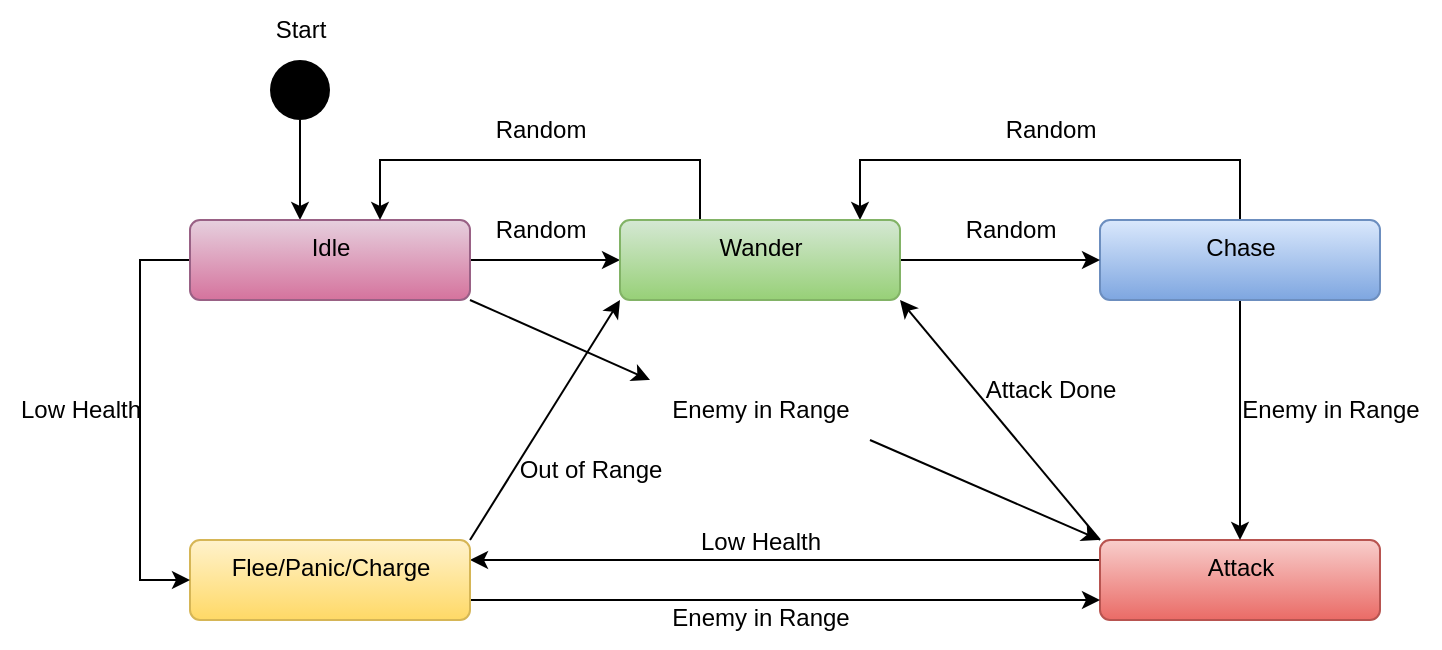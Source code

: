 <mxfile version="22.1.4" type="device">
  <diagram id="f4Gl0dAUy7yd1xJlSKpv" name="Page-1">
    <mxGraphModel dx="989" dy="546" grid="1" gridSize="10" guides="1" tooltips="1" connect="1" arrows="1" fold="1" page="1" pageScale="1" pageWidth="850" pageHeight="1100" math="0" shadow="0">
      <root>
        <mxCell id="0" />
        <mxCell id="1" parent="0" />
        <mxCell id="NaqIgWOicLPy-wjF47I--4" value="Start" style="text;html=1;align=center;verticalAlign=middle;resizable=0;points=[];autosize=1;strokeColor=none;fillColor=none;" parent="1" vertex="1">
          <mxGeometry x="215" y="90" width="50" height="30" as="geometry" />
        </mxCell>
        <mxCell id="NaqIgWOicLPy-wjF47I--11" style="edgeStyle=orthogonalEdgeStyle;rounded=0;orthogonalLoop=1;jettySize=auto;html=1;" parent="1" source="NaqIgWOicLPy-wjF47I--5" target="NaqIgWOicLPy-wjF47I--10" edge="1">
          <mxGeometry relative="1" as="geometry">
            <Array as="points">
              <mxPoint x="240" y="170" />
              <mxPoint x="240" y="170" />
            </Array>
          </mxGeometry>
        </mxCell>
        <mxCell id="NaqIgWOicLPy-wjF47I--5" value="" style="ellipse;fillColor=#000000;strokeColor=none;" parent="1" vertex="1">
          <mxGeometry x="225" y="120" width="30" height="30" as="geometry" />
        </mxCell>
        <mxCell id="NaqIgWOicLPy-wjF47I--14" style="edgeStyle=orthogonalEdgeStyle;rounded=0;orthogonalLoop=1;jettySize=auto;html=1;" parent="1" source="NaqIgWOicLPy-wjF47I--7" target="NaqIgWOicLPy-wjF47I--9" edge="1">
          <mxGeometry relative="1" as="geometry">
            <mxPoint x="565" y="380.0" as="targetPoint" />
            <Array as="points">
              <mxPoint x="450" y="370" />
              <mxPoint x="450" y="370" />
            </Array>
          </mxGeometry>
        </mxCell>
        <mxCell id="NaqIgWOicLPy-wjF47I--17" style="rounded=0;orthogonalLoop=1;jettySize=auto;html=1;exitX=0;exitY=0;exitDx=0;exitDy=0;entryX=1;entryY=1;entryDx=0;entryDy=0;" parent="1" source="NaqIgWOicLPy-wjF47I--7" target="_odTXbUm0YEnXcsqQxw--1" edge="1">
          <mxGeometry relative="1" as="geometry">
            <mxPoint x="560" y="280" as="targetPoint" />
          </mxGeometry>
        </mxCell>
        <mxCell id="NaqIgWOicLPy-wjF47I--7" value="Attack" style="html=1;align=center;verticalAlign=top;rounded=1;absoluteArcSize=1;arcSize=10;dashed=0;fillColor=#f8cecc;gradientColor=#ea6b66;strokeColor=#b85450;" parent="1" vertex="1">
          <mxGeometry x="640" y="360" width="140" height="40" as="geometry" />
        </mxCell>
        <mxCell id="NaqIgWOicLPy-wjF47I--13" style="edgeStyle=orthogonalEdgeStyle;rounded=0;orthogonalLoop=1;jettySize=auto;html=1;" parent="1" source="NaqIgWOicLPy-wjF47I--8" target="NaqIgWOicLPy-wjF47I--7" edge="1">
          <mxGeometry relative="1" as="geometry" />
        </mxCell>
        <mxCell id="NaqIgWOicLPy-wjF47I--21" style="edgeStyle=orthogonalEdgeStyle;rounded=0;orthogonalLoop=1;jettySize=auto;html=1;" parent="1" source="NaqIgWOicLPy-wjF47I--8" target="_odTXbUm0YEnXcsqQxw--1" edge="1">
          <mxGeometry relative="1" as="geometry">
            <Array as="points">
              <mxPoint x="710" y="170" />
              <mxPoint x="520" y="170" />
            </Array>
            <mxPoint x="520.034" y="200" as="targetPoint" />
          </mxGeometry>
        </mxCell>
        <mxCell id="NaqIgWOicLPy-wjF47I--8" value="Chase" style="html=1;align=center;verticalAlign=top;rounded=1;absoluteArcSize=1;arcSize=10;dashed=0;fillColor=#dae8fc;gradientColor=#7ea6e0;strokeColor=#6c8ebf;" parent="1" vertex="1">
          <mxGeometry x="640" y="200" width="140" height="40" as="geometry" />
        </mxCell>
        <mxCell id="_odTXbUm0YEnXcsqQxw--6" style="rounded=0;orthogonalLoop=1;jettySize=auto;html=1;exitX=1;exitY=0;exitDx=0;exitDy=0;entryX=0;entryY=1;entryDx=0;entryDy=0;" edge="1" parent="1" source="NaqIgWOicLPy-wjF47I--9" target="_odTXbUm0YEnXcsqQxw--1">
          <mxGeometry relative="1" as="geometry" />
        </mxCell>
        <mxCell id="_odTXbUm0YEnXcsqQxw--8" style="edgeStyle=orthogonalEdgeStyle;rounded=0;orthogonalLoop=1;jettySize=auto;html=1;" edge="1" parent="1" source="NaqIgWOicLPy-wjF47I--9" target="NaqIgWOicLPy-wjF47I--7">
          <mxGeometry relative="1" as="geometry">
            <Array as="points">
              <mxPoint x="480" y="390" />
              <mxPoint x="480" y="390" />
            </Array>
          </mxGeometry>
        </mxCell>
        <mxCell id="NaqIgWOicLPy-wjF47I--9" value="Flee/Panic/Charge" style="html=1;align=center;verticalAlign=top;rounded=1;absoluteArcSize=1;arcSize=10;dashed=0;fillColor=#fff2cc;gradientColor=#ffd966;strokeColor=#d6b656;" parent="1" vertex="1">
          <mxGeometry x="185" y="360" width="140" height="40" as="geometry" />
        </mxCell>
        <mxCell id="NaqIgWOicLPy-wjF47I--12" style="edgeStyle=orthogonalEdgeStyle;rounded=0;orthogonalLoop=1;jettySize=auto;html=1;exitX=1;exitY=0.5;exitDx=0;exitDy=0;" parent="1" source="_odTXbUm0YEnXcsqQxw--1" target="NaqIgWOicLPy-wjF47I--8" edge="1">
          <mxGeometry relative="1" as="geometry">
            <mxPoint x="565" y="220" as="sourcePoint" />
          </mxGeometry>
        </mxCell>
        <mxCell id="NaqIgWOicLPy-wjF47I--20" style="edgeStyle=orthogonalEdgeStyle;rounded=0;orthogonalLoop=1;jettySize=auto;html=1;entryX=0;entryY=0.5;entryDx=0;entryDy=0;" parent="1" source="NaqIgWOicLPy-wjF47I--10" target="NaqIgWOicLPy-wjF47I--9" edge="1">
          <mxGeometry relative="1" as="geometry">
            <Array as="points">
              <mxPoint x="160" y="220" />
              <mxPoint x="160" y="380" />
            </Array>
          </mxGeometry>
        </mxCell>
        <mxCell id="_odTXbUm0YEnXcsqQxw--2" style="edgeStyle=orthogonalEdgeStyle;rounded=0;orthogonalLoop=1;jettySize=auto;html=1;" edge="1" parent="1" source="NaqIgWOicLPy-wjF47I--10" target="_odTXbUm0YEnXcsqQxw--1">
          <mxGeometry relative="1" as="geometry" />
        </mxCell>
        <mxCell id="_odTXbUm0YEnXcsqQxw--7" style="rounded=0;orthogonalLoop=1;jettySize=auto;html=1;exitX=1;exitY=1;exitDx=0;exitDy=0;entryX=0;entryY=0;entryDx=0;entryDy=0;" edge="1" parent="1" source="_odTXbUm0YEnXcsqQxw--9" target="NaqIgWOicLPy-wjF47I--7">
          <mxGeometry relative="1" as="geometry" />
        </mxCell>
        <mxCell id="NaqIgWOicLPy-wjF47I--10" value="Idle" style="html=1;align=center;verticalAlign=top;rounded=1;absoluteArcSize=1;arcSize=10;dashed=0;fillColor=#e6d0de;strokeColor=#996185;gradientColor=#d5739d;" parent="1" vertex="1">
          <mxGeometry x="185" y="200" width="140" height="40" as="geometry" />
        </mxCell>
        <mxCell id="NaqIgWOicLPy-wjF47I--22" value="Random" style="text;html=1;align=center;verticalAlign=middle;resizable=0;points=[];autosize=1;strokeColor=none;fillColor=none;" parent="1" vertex="1">
          <mxGeometry x="580" y="140" width="70" height="30" as="geometry" />
        </mxCell>
        <mxCell id="NaqIgWOicLPy-wjF47I--23" value="Random" style="text;html=1;align=center;verticalAlign=middle;resizable=0;points=[];autosize=1;strokeColor=none;fillColor=none;" parent="1" vertex="1">
          <mxGeometry x="560" y="190" width="70" height="30" as="geometry" />
        </mxCell>
        <mxCell id="NaqIgWOicLPy-wjF47I--24" value="Enemy in Range" style="text;html=1;align=center;verticalAlign=middle;resizable=0;points=[];autosize=1;strokeColor=none;fillColor=none;" parent="1" vertex="1">
          <mxGeometry x="700" y="280" width="110" height="30" as="geometry" />
        </mxCell>
        <mxCell id="NaqIgWOicLPy-wjF47I--25" value="Attack Done" style="text;html=1;align=center;verticalAlign=middle;resizable=0;points=[];autosize=1;strokeColor=none;fillColor=none;" parent="1" vertex="1">
          <mxGeometry x="570" y="270" width="90" height="30" as="geometry" />
        </mxCell>
        <mxCell id="NaqIgWOicLPy-wjF47I--26" value="Low Health" style="text;html=1;align=center;verticalAlign=middle;resizable=0;points=[];autosize=1;strokeColor=none;fillColor=none;" parent="1" vertex="1">
          <mxGeometry x="430" y="346" width="80" height="30" as="geometry" />
        </mxCell>
        <mxCell id="NaqIgWOicLPy-wjF47I--27" value="Low Health" style="text;html=1;align=center;verticalAlign=middle;resizable=0;points=[];autosize=1;strokeColor=none;fillColor=none;" parent="1" vertex="1">
          <mxGeometry x="90" y="280" width="80" height="30" as="geometry" />
        </mxCell>
        <mxCell id="NaqIgWOicLPy-wjF47I--29" value="Out of Range" style="text;html=1;align=center;verticalAlign=middle;resizable=0;points=[];autosize=1;strokeColor=none;fillColor=none;" parent="1" vertex="1">
          <mxGeometry x="340" y="310" width="90" height="30" as="geometry" />
        </mxCell>
        <mxCell id="_odTXbUm0YEnXcsqQxw--3" style="edgeStyle=orthogonalEdgeStyle;rounded=0;orthogonalLoop=1;jettySize=auto;html=1;" edge="1" parent="1" source="_odTXbUm0YEnXcsqQxw--1" target="NaqIgWOicLPy-wjF47I--10">
          <mxGeometry relative="1" as="geometry">
            <Array as="points">
              <mxPoint x="440" y="170" />
              <mxPoint x="280" y="170" />
            </Array>
          </mxGeometry>
        </mxCell>
        <mxCell id="_odTXbUm0YEnXcsqQxw--1" value="Wander" style="html=1;align=center;verticalAlign=top;rounded=1;absoluteArcSize=1;arcSize=10;dashed=0;fillColor=#d5e8d4;gradientColor=#97d077;strokeColor=#82b366;" vertex="1" parent="1">
          <mxGeometry x="400" y="200" width="140" height="40" as="geometry" />
        </mxCell>
        <mxCell id="_odTXbUm0YEnXcsqQxw--4" value="Random" style="text;html=1;align=center;verticalAlign=middle;resizable=0;points=[];autosize=1;strokeColor=none;fillColor=none;" vertex="1" parent="1">
          <mxGeometry x="325" y="140" width="70" height="30" as="geometry" />
        </mxCell>
        <mxCell id="_odTXbUm0YEnXcsqQxw--5" value="Random" style="text;html=1;align=center;verticalAlign=middle;resizable=0;points=[];autosize=1;strokeColor=none;fillColor=none;" vertex="1" parent="1">
          <mxGeometry x="325" y="190" width="70" height="30" as="geometry" />
        </mxCell>
        <mxCell id="_odTXbUm0YEnXcsqQxw--10" value="" style="rounded=0;orthogonalLoop=1;jettySize=auto;html=1;exitX=1;exitY=1;exitDx=0;exitDy=0;entryX=0;entryY=0;entryDx=0;entryDy=0;" edge="1" parent="1" source="NaqIgWOicLPy-wjF47I--10" target="_odTXbUm0YEnXcsqQxw--9">
          <mxGeometry relative="1" as="geometry">
            <mxPoint x="325" y="240" as="sourcePoint" />
            <mxPoint x="640" y="360" as="targetPoint" />
          </mxGeometry>
        </mxCell>
        <mxCell id="_odTXbUm0YEnXcsqQxw--9" value="Enemy in Range" style="text;html=1;align=center;verticalAlign=middle;resizable=0;points=[];autosize=1;strokeColor=none;fillColor=none;" vertex="1" parent="1">
          <mxGeometry x="415" y="280" width="110" height="30" as="geometry" />
        </mxCell>
        <mxCell id="_odTXbUm0YEnXcsqQxw--14" value="Enemy in Range" style="text;html=1;align=center;verticalAlign=middle;resizable=0;points=[];autosize=1;strokeColor=none;fillColor=none;" vertex="1" parent="1">
          <mxGeometry x="415" y="384" width="110" height="30" as="geometry" />
        </mxCell>
      </root>
    </mxGraphModel>
  </diagram>
</mxfile>
